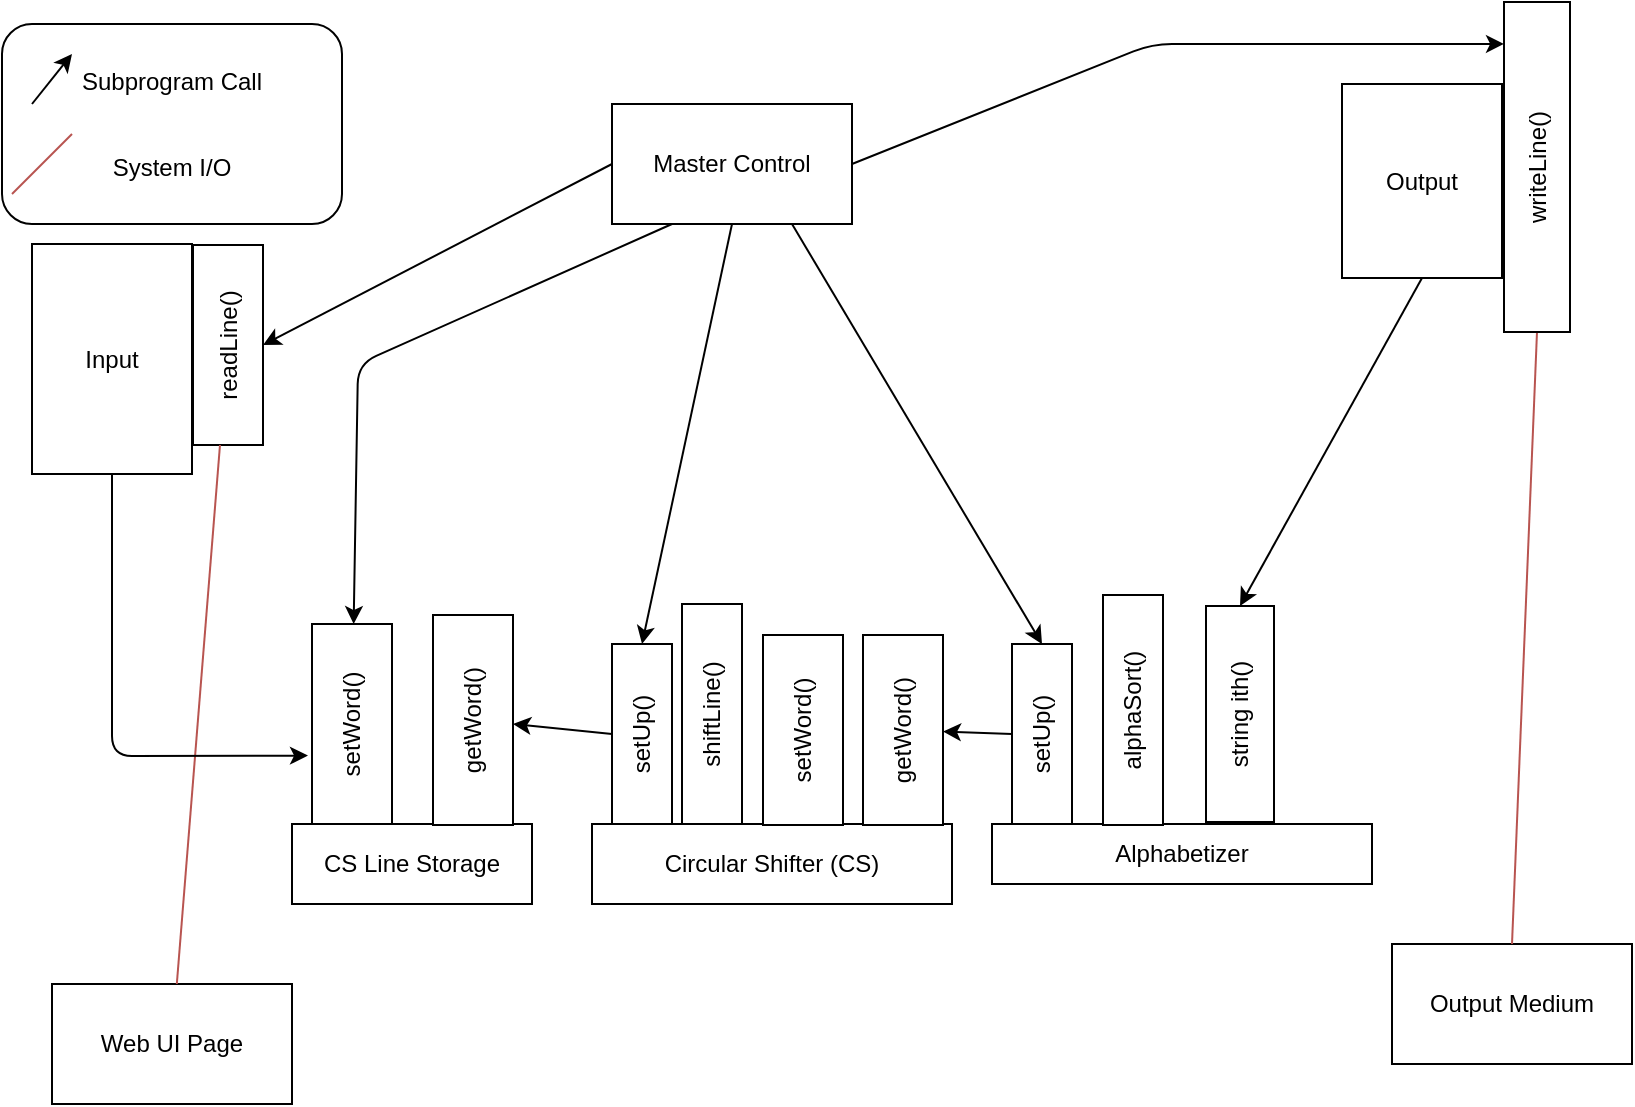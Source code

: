 <mxfile version="12.3.5" type="github" pages="1">
  <diagram id="pbaBNXXkWxKQwc2PyJeo" name="Page-1">
    <mxGraphModel dx="1648" dy="748" grid="1" gridSize="10" guides="1" tooltips="1" connect="1" arrows="1" fold="1" page="1" pageScale="1" pageWidth="1600" pageHeight="1200" math="0" shadow="0">
      <root>
        <mxCell id="0"/>
        <mxCell id="1" parent="0"/>
        <mxCell id="WNSE2Z_fz6bNWz0VK5kc-1" value="Master Control" style="rounded=0;whiteSpace=wrap;html=1;" vertex="1" parent="1">
          <mxGeometry x="475" y="110" width="120" height="60" as="geometry"/>
        </mxCell>
        <mxCell id="WNSE2Z_fz6bNWz0VK5kc-2" value="Input" style="rounded=0;whiteSpace=wrap;html=1;" vertex="1" parent="1">
          <mxGeometry x="185" y="180" width="80" height="115" as="geometry"/>
        </mxCell>
        <mxCell id="WNSE2Z_fz6bNWz0VK5kc-3" value="Output" style="rounded=0;whiteSpace=wrap;html=1;" vertex="1" parent="1">
          <mxGeometry x="840" y="100" width="80" height="97" as="geometry"/>
        </mxCell>
        <mxCell id="WNSE2Z_fz6bNWz0VK5kc-4" value="Subprogram Call&lt;br&gt;&lt;br&gt;&lt;br&gt;System I/O" style="rounded=1;whiteSpace=wrap;html=1;" vertex="1" parent="1">
          <mxGeometry x="170" y="70" width="170" height="100" as="geometry"/>
        </mxCell>
        <mxCell id="WNSE2Z_fz6bNWz0VK5kc-5" value="" style="endArrow=classic;html=1;" edge="1" parent="1">
          <mxGeometry width="50" height="50" relative="1" as="geometry">
            <mxPoint x="185" y="110" as="sourcePoint"/>
            <mxPoint x="205" y="85" as="targetPoint"/>
          </mxGeometry>
        </mxCell>
        <mxCell id="WNSE2Z_fz6bNWz0VK5kc-6" value="" style="endArrow=none;html=1;fillColor=#f8cecc;strokeColor=#b85450;endSize=9;startSize=9;" edge="1" parent="1">
          <mxGeometry width="50" height="50" relative="1" as="geometry">
            <mxPoint x="175" y="155" as="sourcePoint"/>
            <mxPoint x="205" y="125" as="targetPoint"/>
          </mxGeometry>
        </mxCell>
        <mxCell id="WNSE2Z_fz6bNWz0VK5kc-7" value="Web UI Page" style="rounded=0;whiteSpace=wrap;html=1;" vertex="1" parent="1">
          <mxGeometry x="195" y="550" width="120" height="60" as="geometry"/>
        </mxCell>
        <mxCell id="WNSE2Z_fz6bNWz0VK5kc-8" value="Output Medium" style="rounded=0;whiteSpace=wrap;html=1;" vertex="1" parent="1">
          <mxGeometry x="865" y="530" width="120" height="60" as="geometry"/>
        </mxCell>
        <mxCell id="WNSE2Z_fz6bNWz0VK5kc-9" value="CS Line Storage" style="rounded=0;whiteSpace=wrap;html=1;" vertex="1" parent="1">
          <mxGeometry x="315" y="470" width="120" height="40" as="geometry"/>
        </mxCell>
        <mxCell id="WNSE2Z_fz6bNWz0VK5kc-10" value="Circular Shifter (CS)" style="rounded=0;whiteSpace=wrap;html=1;" vertex="1" parent="1">
          <mxGeometry x="465" y="470" width="180" height="40" as="geometry"/>
        </mxCell>
        <mxCell id="WNSE2Z_fz6bNWz0VK5kc-11" value="Alphabetizer" style="rounded=0;whiteSpace=wrap;html=1;" vertex="1" parent="1">
          <mxGeometry x="665" y="470" width="190" height="30" as="geometry"/>
        </mxCell>
        <mxCell id="WNSE2Z_fz6bNWz0VK5kc-12" value="" style="endArrow=classic;html=1;exitX=0;exitY=0.5;exitDx=0;exitDy=0;entryX=0.5;entryY=1;entryDx=0;entryDy=0;" edge="1" parent="1" source="WNSE2Z_fz6bNWz0VK5kc-1" target="WNSE2Z_fz6bNWz0VK5kc-14">
          <mxGeometry width="50" height="50" relative="1" as="geometry">
            <mxPoint x="175" y="610" as="sourcePoint"/>
            <mxPoint x="225" y="560" as="targetPoint"/>
          </mxGeometry>
        </mxCell>
        <mxCell id="WNSE2Z_fz6bNWz0VK5kc-13" value="" style="endArrow=classic;html=1;exitX=1;exitY=0.5;exitDx=0;exitDy=0;entryX=0.873;entryY=0;entryDx=0;entryDy=0;entryPerimeter=0;" edge="1" parent="1" source="WNSE2Z_fz6bNWz0VK5kc-1" target="WNSE2Z_fz6bNWz0VK5kc-32">
          <mxGeometry width="50" height="50" relative="1" as="geometry">
            <mxPoint x="175" y="610" as="sourcePoint"/>
            <mxPoint x="225" y="560" as="targetPoint"/>
            <Array as="points">
              <mxPoint x="745" y="80"/>
            </Array>
          </mxGeometry>
        </mxCell>
        <mxCell id="WNSE2Z_fz6bNWz0VK5kc-14" value="readLine()" style="rounded=0;whiteSpace=wrap;html=1;rotation=-90;" vertex="1" parent="1">
          <mxGeometry x="233" y="213" width="100" height="35" as="geometry"/>
        </mxCell>
        <mxCell id="WNSE2Z_fz6bNWz0VK5kc-15" value="" style="endArrow=none;html=1;fillColor=#f8cecc;strokeColor=#b85450;" edge="1" parent="1" source="WNSE2Z_fz6bNWz0VK5kc-7" target="WNSE2Z_fz6bNWz0VK5kc-14">
          <mxGeometry width="50" height="50" relative="1" as="geometry">
            <mxPoint x="145" y="650" as="sourcePoint"/>
            <mxPoint x="235" y="300" as="targetPoint"/>
          </mxGeometry>
        </mxCell>
        <mxCell id="WNSE2Z_fz6bNWz0VK5kc-16" value="setWord()" style="rounded=0;whiteSpace=wrap;html=1;rotation=-90;" vertex="1" parent="1">
          <mxGeometry x="295" y="400" width="100" height="40" as="geometry"/>
        </mxCell>
        <mxCell id="WNSE2Z_fz6bNWz0VK5kc-17" value="" style="endArrow=classic;html=1;exitX=0.5;exitY=1;exitDx=0;exitDy=0;entryX=0.342;entryY=-0.05;entryDx=0;entryDy=0;entryPerimeter=0;" edge="1" parent="1" source="WNSE2Z_fz6bNWz0VK5kc-2" target="WNSE2Z_fz6bNWz0VK5kc-16">
          <mxGeometry width="50" height="50" relative="1" as="geometry">
            <mxPoint x="175" y="770" as="sourcePoint"/>
            <mxPoint x="225" y="720" as="targetPoint"/>
            <Array as="points">
              <mxPoint x="225" y="436"/>
            </Array>
          </mxGeometry>
        </mxCell>
        <mxCell id="WNSE2Z_fz6bNWz0VK5kc-18" value="getWord()" style="rounded=0;whiteSpace=wrap;html=1;rotation=-90;" vertex="1" parent="1">
          <mxGeometry x="353" y="398" width="105" height="40" as="geometry"/>
        </mxCell>
        <mxCell id="WNSE2Z_fz6bNWz0VK5kc-19" value="" style="endArrow=classic;html=1;exitX=0.5;exitY=1;exitDx=0;exitDy=0;entryX=1;entryY=0.5;entryDx=0;entryDy=0;" edge="1" parent="1" source="WNSE2Z_fz6bNWz0VK5kc-1" target="WNSE2Z_fz6bNWz0VK5kc-20">
          <mxGeometry width="50" height="50" relative="1" as="geometry">
            <mxPoint x="175" y="770" as="sourcePoint"/>
            <mxPoint x="605" y="466" as="targetPoint"/>
          </mxGeometry>
        </mxCell>
        <mxCell id="WNSE2Z_fz6bNWz0VK5kc-20" value="setUp()" style="rounded=0;whiteSpace=wrap;html=1;rotation=-90;" vertex="1" parent="1">
          <mxGeometry x="445" y="410" width="90" height="30" as="geometry"/>
        </mxCell>
        <mxCell id="WNSE2Z_fz6bNWz0VK5kc-21" value="" style="endArrow=classic;html=1;exitX=0.5;exitY=0;exitDx=0;exitDy=0;" edge="1" parent="1" source="WNSE2Z_fz6bNWz0VK5kc-20" target="WNSE2Z_fz6bNWz0VK5kc-18">
          <mxGeometry width="50" height="50" relative="1" as="geometry">
            <mxPoint x="175" y="770" as="sourcePoint"/>
            <mxPoint x="225" y="720" as="targetPoint"/>
          </mxGeometry>
        </mxCell>
        <mxCell id="WNSE2Z_fz6bNWz0VK5kc-22" value="setWord()" style="rounded=0;whiteSpace=wrap;html=1;rotation=-90;" vertex="1" parent="1">
          <mxGeometry x="523" y="403" width="95" height="40" as="geometry"/>
        </mxCell>
        <mxCell id="WNSE2Z_fz6bNWz0VK5kc-23" value="getWord()" style="rounded=0;whiteSpace=wrap;html=1;rotation=-90;" vertex="1" parent="1">
          <mxGeometry x="573" y="403" width="95" height="40" as="geometry"/>
        </mxCell>
        <mxCell id="WNSE2Z_fz6bNWz0VK5kc-24" value="setUp()" style="rounded=0;whiteSpace=wrap;html=1;rotation=-90;" vertex="1" parent="1">
          <mxGeometry x="645" y="410" width="90" height="30" as="geometry"/>
        </mxCell>
        <mxCell id="WNSE2Z_fz6bNWz0VK5kc-25" value="" style="endArrow=classic;html=1;exitX=0.5;exitY=0;exitDx=0;exitDy=0;" edge="1" parent="1" source="WNSE2Z_fz6bNWz0VK5kc-24" target="WNSE2Z_fz6bNWz0VK5kc-23">
          <mxGeometry width="50" height="50" relative="1" as="geometry">
            <mxPoint x="630" y="340" as="sourcePoint"/>
            <mxPoint x="680" y="290" as="targetPoint"/>
          </mxGeometry>
        </mxCell>
        <mxCell id="WNSE2Z_fz6bNWz0VK5kc-26" value="string ith()" style="rounded=0;whiteSpace=wrap;html=1;rotation=-90;" vertex="1" parent="1">
          <mxGeometry x="735" y="398" width="108" height="34" as="geometry"/>
        </mxCell>
        <mxCell id="WNSE2Z_fz6bNWz0VK5kc-27" value="alphaSort()" style="rounded=0;whiteSpace=wrap;html=1;rotation=-90;" vertex="1" parent="1">
          <mxGeometry x="678" y="398" width="115" height="30" as="geometry"/>
        </mxCell>
        <mxCell id="WNSE2Z_fz6bNWz0VK5kc-28" value="" style="endArrow=classic;html=1;exitX=0.5;exitY=1;exitDx=0;exitDy=0;entryX=1;entryY=0.5;entryDx=0;entryDy=0;" edge="1" parent="1" source="WNSE2Z_fz6bNWz0VK5kc-3" target="WNSE2Z_fz6bNWz0VK5kc-26">
          <mxGeometry width="50" height="50" relative="1" as="geometry">
            <mxPoint x="175" y="770" as="sourcePoint"/>
            <mxPoint x="875" y="290" as="targetPoint"/>
          </mxGeometry>
        </mxCell>
        <mxCell id="WNSE2Z_fz6bNWz0VK5kc-29" value="" style="endArrow=none;html=1;fillColor=#f8cecc;strokeColor=#b85450;entryX=0;entryY=0.5;entryDx=0;entryDy=0;exitX=0.5;exitY=0;exitDx=0;exitDy=0;" edge="1" parent="1" source="WNSE2Z_fz6bNWz0VK5kc-8" target="WNSE2Z_fz6bNWz0VK5kc-32">
          <mxGeometry width="50" height="50" relative="1" as="geometry">
            <mxPoint x="934.403" y="517.5" as="sourcePoint"/>
            <mxPoint x="955.994" y="248" as="targetPoint"/>
          </mxGeometry>
        </mxCell>
        <mxCell id="WNSE2Z_fz6bNWz0VK5kc-30" value="shiftLine()" style="rounded=0;whiteSpace=wrap;html=1;rotation=-90;" vertex="1" parent="1">
          <mxGeometry x="470" y="400" width="110" height="30" as="geometry"/>
        </mxCell>
        <mxCell id="WNSE2Z_fz6bNWz0VK5kc-31" value="" style="endArrow=classic;html=1;exitX=0.75;exitY=1;exitDx=0;exitDy=0;entryX=1;entryY=0.5;entryDx=0;entryDy=0;" edge="1" parent="1" source="WNSE2Z_fz6bNWz0VK5kc-1" target="WNSE2Z_fz6bNWz0VK5kc-24">
          <mxGeometry width="50" height="50" relative="1" as="geometry">
            <mxPoint x="592.5" y="170" as="sourcePoint"/>
            <mxPoint x="547.5" y="380" as="targetPoint"/>
          </mxGeometry>
        </mxCell>
        <mxCell id="WNSE2Z_fz6bNWz0VK5kc-32" value="writeLine()" style="rounded=0;whiteSpace=wrap;html=1;rotation=-90;" vertex="1" parent="1">
          <mxGeometry x="855" y="125" width="165" height="33" as="geometry"/>
        </mxCell>
        <mxCell id="WNSE2Z_fz6bNWz0VK5kc-33" value="" style="endArrow=classic;html=1;exitX=0.25;exitY=1;exitDx=0;exitDy=0;" edge="1" parent="1" target="WNSE2Z_fz6bNWz0VK5kc-16">
          <mxGeometry width="50" height="50" relative="1" as="geometry">
            <mxPoint x="505" y="170" as="sourcePoint"/>
            <mxPoint x="375" y="470" as="targetPoint"/>
            <Array as="points">
              <mxPoint x="348" y="240"/>
            </Array>
          </mxGeometry>
        </mxCell>
      </root>
    </mxGraphModel>
  </diagram>
</mxfile>
